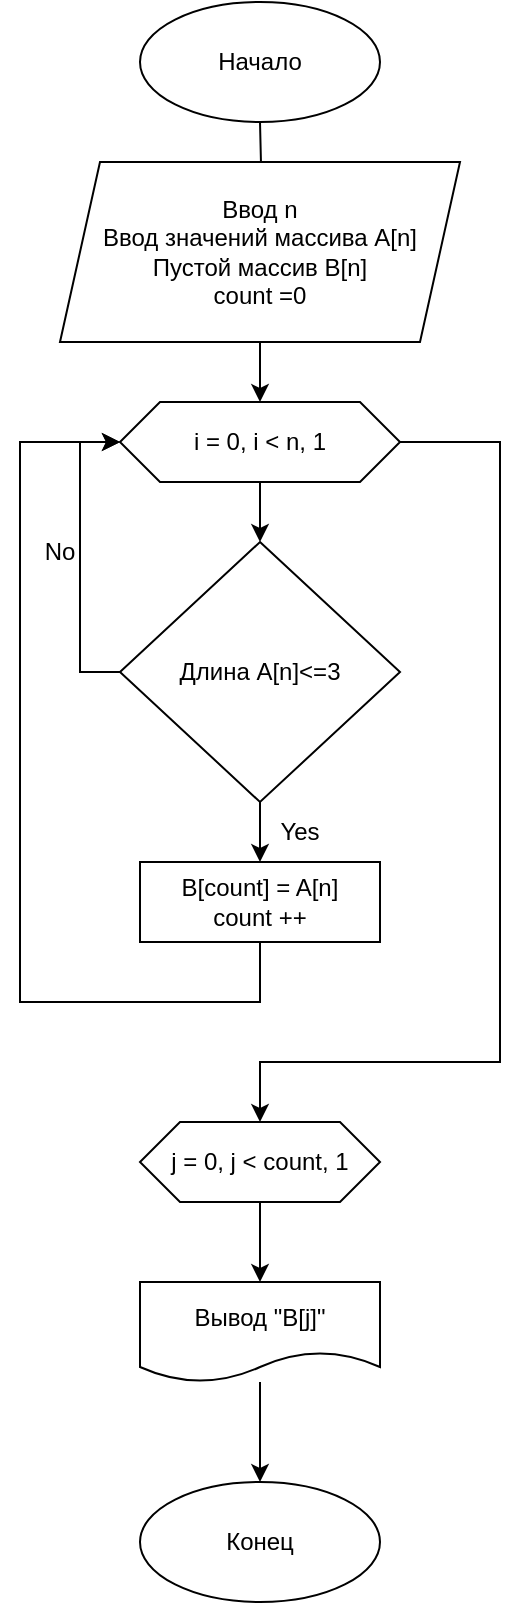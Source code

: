 <mxfile>
    <diagram id="FF6VsQt8_OtVWZ6MicB6" name="Страница 1">
        <mxGraphModel dx="1122" dy="402" grid="1" gridSize="10" guides="1" tooltips="1" connect="1" arrows="1" fold="1" page="1" pageScale="1" pageWidth="827" pageHeight="1169" math="0" shadow="0">
            <root>
                <mxCell id="0"/>
                <mxCell id="1" parent="0"/>
                <mxCell id="FscHt7SnoRGK8ZQenAY_-6" value="" style="edgeStyle=orthogonalEdgeStyle;rounded=0;orthogonalLoop=1;jettySize=auto;html=1;" parent="1" target="FscHt7SnoRGK8ZQenAY_-9" edge="1">
                    <mxGeometry relative="1" as="geometry">
                        <mxPoint x="280" y="70" as="sourcePoint"/>
                    </mxGeometry>
                </mxCell>
                <mxCell id="FscHt7SnoRGK8ZQenAY_-7" value="Начало" style="ellipse;whiteSpace=wrap;html=1;" parent="1" vertex="1">
                    <mxGeometry x="220" y="10" width="120" height="60" as="geometry"/>
                </mxCell>
                <mxCell id="FscHt7SnoRGK8ZQenAY_-8" value="" style="edgeStyle=orthogonalEdgeStyle;rounded=0;orthogonalLoop=1;jettySize=auto;html=1;" parent="1" source="FscHt7SnoRGK8ZQenAY_-9" target="FscHt7SnoRGK8ZQenAY_-11" edge="1">
                    <mxGeometry relative="1" as="geometry"/>
                </mxCell>
                <mxCell id="FscHt7SnoRGK8ZQenAY_-9" value="Ввод n&lt;br&gt;Ввод значений массива А[n]&lt;br&gt;Пустой массив B[n]&lt;br&gt;count =0" style="shape=parallelogram;perimeter=parallelogramPerimeter;whiteSpace=wrap;html=1;fixedSize=1;" parent="1" vertex="1">
                    <mxGeometry x="180" y="90" width="200" height="90" as="geometry"/>
                </mxCell>
                <mxCell id="4" value="" style="edgeStyle=none;html=1;" edge="1" parent="1" source="FscHt7SnoRGK8ZQenAY_-11" target="2">
                    <mxGeometry relative="1" as="geometry"/>
                </mxCell>
                <mxCell id="12" style="edgeStyle=orthogonalEdgeStyle;rounded=0;html=1;exitX=1;exitY=0.5;exitDx=0;exitDy=0;entryX=0.5;entryY=0;entryDx=0;entryDy=0;" edge="1" parent="1" source="FscHt7SnoRGK8ZQenAY_-11" target="14">
                    <mxGeometry relative="1" as="geometry">
                        <mxPoint x="280" y="600" as="targetPoint"/>
                        <Array as="points">
                            <mxPoint x="400" y="230"/>
                            <mxPoint x="400" y="540"/>
                            <mxPoint x="280" y="540"/>
                        </Array>
                    </mxGeometry>
                </mxCell>
                <mxCell id="FscHt7SnoRGK8ZQenAY_-11" value="i = 0, i &amp;lt; n, 1" style="shape=hexagon;perimeter=hexagonPerimeter2;whiteSpace=wrap;html=1;fixedSize=1;" parent="1" vertex="1">
                    <mxGeometry x="210" y="210" width="140" height="40" as="geometry"/>
                </mxCell>
                <mxCell id="11" style="edgeStyle=orthogonalEdgeStyle;rounded=0;html=1;entryX=0;entryY=0.5;entryDx=0;entryDy=0;" edge="1" parent="1" source="FscHt7SnoRGK8ZQenAY_-14" target="FscHt7SnoRGK8ZQenAY_-11">
                    <mxGeometry relative="1" as="geometry">
                        <Array as="points">
                            <mxPoint x="280" y="510"/>
                            <mxPoint x="160" y="510"/>
                            <mxPoint x="160" y="230"/>
                        </Array>
                    </mxGeometry>
                </mxCell>
                <mxCell id="FscHt7SnoRGK8ZQenAY_-14" value="B[count] = A[n]&lt;br&gt;count ++" style="rounded=0;whiteSpace=wrap;html=1;" parent="1" vertex="1">
                    <mxGeometry x="220" y="440" width="120" height="40" as="geometry"/>
                </mxCell>
                <mxCell id="FscHt7SnoRGK8ZQenAY_-22" value="" style="edgeStyle=orthogonalEdgeStyle;rounded=0;orthogonalLoop=1;jettySize=auto;html=1;" parent="1" source="FscHt7SnoRGK8ZQenAY_-19" target="FscHt7SnoRGK8ZQenAY_-21" edge="1">
                    <mxGeometry relative="1" as="geometry"/>
                </mxCell>
                <mxCell id="FscHt7SnoRGK8ZQenAY_-19" value="Вывод &quot;B[j]&quot;" style="shape=document;whiteSpace=wrap;html=1;boundedLbl=1;" parent="1" vertex="1">
                    <mxGeometry x="220" y="650" width="120" height="50" as="geometry"/>
                </mxCell>
                <mxCell id="FscHt7SnoRGK8ZQenAY_-21" value="Конец" style="ellipse;whiteSpace=wrap;html=1;" parent="1" vertex="1">
                    <mxGeometry x="220" y="750" width="120" height="60" as="geometry"/>
                </mxCell>
                <mxCell id="5" value="" style="edgeStyle=none;html=1;" edge="1" parent="1" source="2" target="FscHt7SnoRGK8ZQenAY_-14">
                    <mxGeometry relative="1" as="geometry"/>
                </mxCell>
                <mxCell id="6" style="edgeStyle=orthogonalEdgeStyle;html=1;entryX=0;entryY=0.5;entryDx=0;entryDy=0;rounded=0;exitX=0;exitY=0.5;exitDx=0;exitDy=0;" edge="1" parent="1" source="2" target="FscHt7SnoRGK8ZQenAY_-11">
                    <mxGeometry relative="1" as="geometry">
                        <Array as="points">
                            <mxPoint x="190" y="345"/>
                            <mxPoint x="190" y="230"/>
                        </Array>
                    </mxGeometry>
                </mxCell>
                <mxCell id="2" value="Длина A[n]&amp;lt;=3" style="rhombus;whiteSpace=wrap;html=1;" vertex="1" parent="1">
                    <mxGeometry x="210" y="280" width="140" height="130" as="geometry"/>
                </mxCell>
                <mxCell id="7" value="No" style="text;html=1;strokeColor=none;fillColor=none;align=center;verticalAlign=middle;whiteSpace=wrap;rounded=0;" vertex="1" parent="1">
                    <mxGeometry x="150" y="270" width="60" height="30" as="geometry"/>
                </mxCell>
                <mxCell id="8" value="Yes" style="text;html=1;strokeColor=none;fillColor=none;align=center;verticalAlign=middle;whiteSpace=wrap;rounded=0;" vertex="1" parent="1">
                    <mxGeometry x="270" y="410" width="60" height="30" as="geometry"/>
                </mxCell>
                <mxCell id="15" style="edgeStyle=orthogonalEdgeStyle;rounded=0;html=1;" edge="1" parent="1" source="14" target="FscHt7SnoRGK8ZQenAY_-19">
                    <mxGeometry relative="1" as="geometry"/>
                </mxCell>
                <mxCell id="14" value="&lt;span&gt;j = 0, j &amp;lt; count, 1&lt;/span&gt;" style="shape=hexagon;perimeter=hexagonPerimeter2;whiteSpace=wrap;html=1;fixedSize=1;" vertex="1" parent="1">
                    <mxGeometry x="220" y="570" width="120" height="40" as="geometry"/>
                </mxCell>
            </root>
        </mxGraphModel>
    </diagram>
</mxfile>